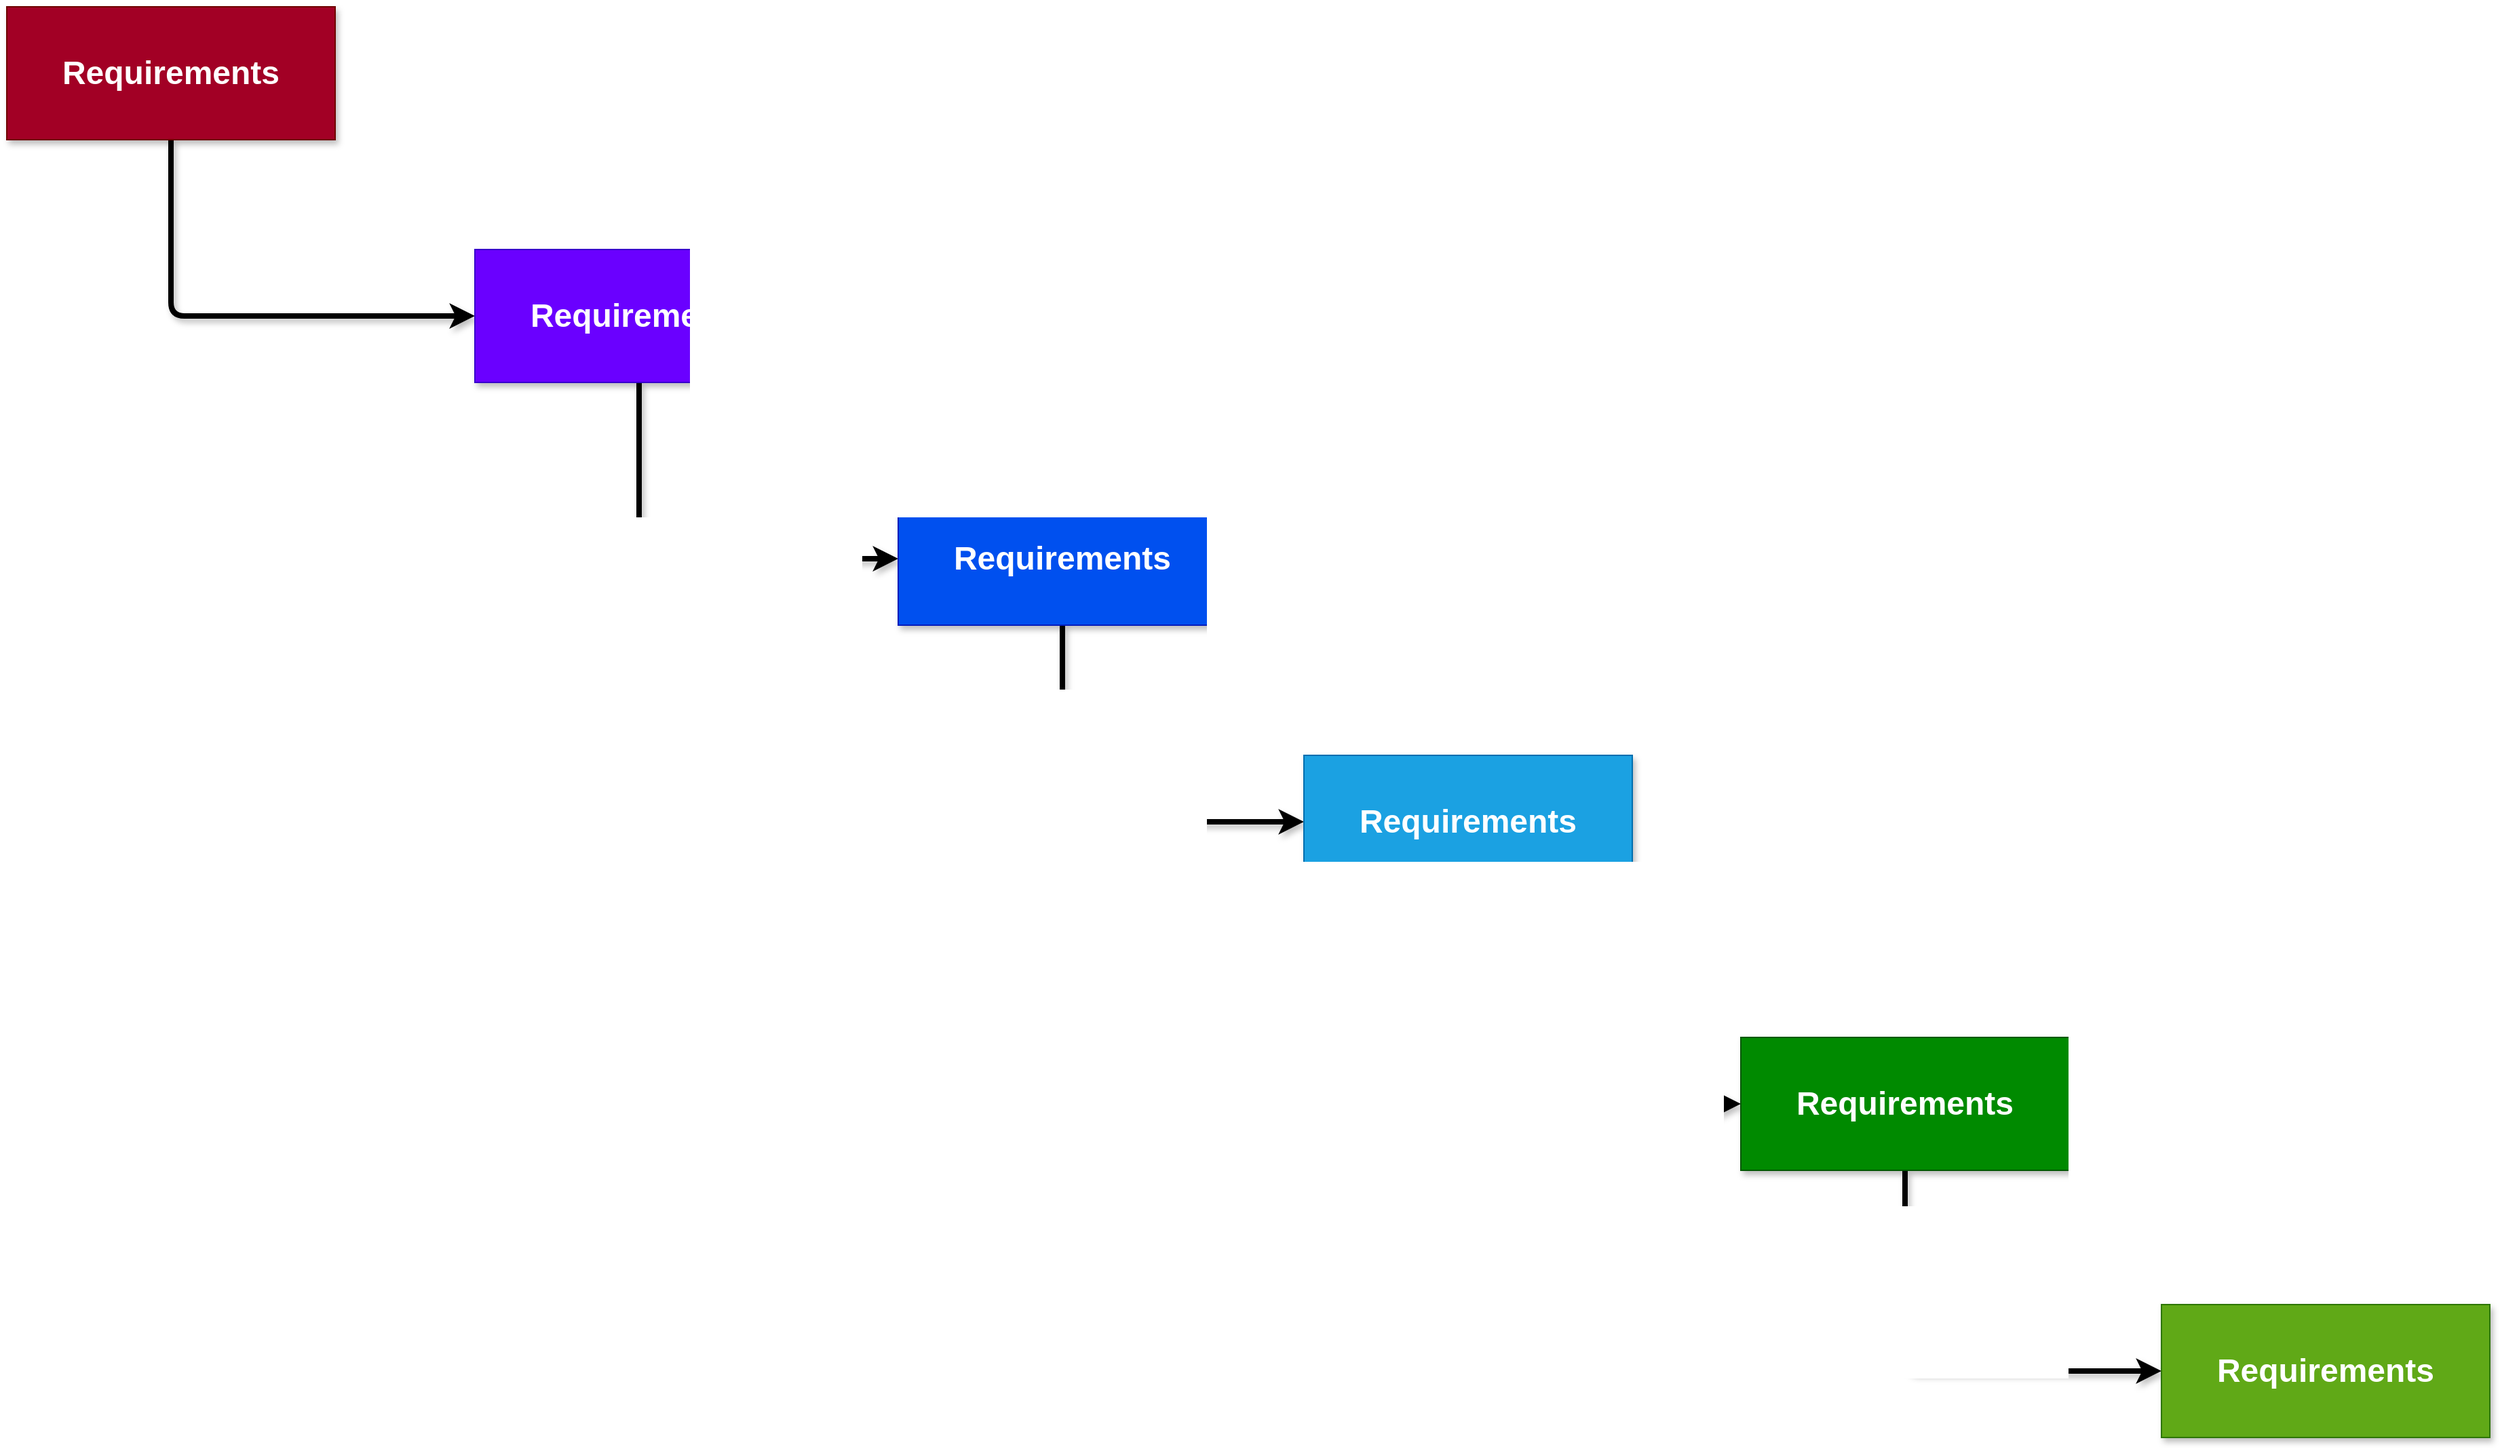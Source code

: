 <mxfile>
    <diagram id="J1EUSJzL5NzH9T5nsDp5" name="Page-1">
        <mxGraphModel dx="2318" dy="1660" grid="0" gridSize="10" guides="1" tooltips="1" connect="1" arrows="1" fold="1" page="1" pageScale="1" pageWidth="1920" pageHeight="1200" background="#ffffff" math="0" shadow="0">
            <root>
                <mxCell id="0"/>
                <mxCell id="1" parent="0"/>
                <mxCell id="8" style="edgeStyle=orthogonalEdgeStyle;html=1;exitX=0.5;exitY=1;exitDx=0;exitDy=0;entryX=0;entryY=0.5;entryDx=0;entryDy=0;fontSize=24;strokeColor=#000000;strokeWidth=4;shadow=1;" edge="1" parent="1" source="2" target="3">
                    <mxGeometry relative="1" as="geometry"/>
                </mxCell>
                <mxCell id="2" value="&lt;b&gt;&lt;font style=&quot;font-size: 24px;&quot;&gt;Requirements&lt;/font&gt;&lt;/b&gt;" style="whiteSpace=wrap;html=1;fillColor=#a20025;strokeColor=#6F0000;fontColor=#ffffff;shadow=1;" vertex="1" parent="1">
                    <mxGeometry x="45" y="45" width="242" height="98" as="geometry"/>
                </mxCell>
                <mxCell id="9" style="edgeStyle=orthogonalEdgeStyle;html=1;exitX=0.5;exitY=1;exitDx=0;exitDy=0;entryX=0;entryY=0.5;entryDx=0;entryDy=0;strokeColor=#000000;strokeWidth=4;fontSize=24;shadow=1;" edge="1" parent="1" source="3" target="4">
                    <mxGeometry relative="1" as="geometry"/>
                </mxCell>
                <mxCell id="3" value="&lt;b&gt;&lt;font style=&quot;font-size: 24px;&quot;&gt;Requirements&lt;/font&gt;&lt;/b&gt;" style="whiteSpace=wrap;html=1;fillColor=#6a00ff;fontColor=#ffffff;strokeColor=#3700CC;shadow=1;" vertex="1" parent="1">
                    <mxGeometry x="390" y="224" width="242" height="98" as="geometry"/>
                </mxCell>
                <mxCell id="10" style="edgeStyle=orthogonalEdgeStyle;html=1;exitX=0.5;exitY=1;exitDx=0;exitDy=0;entryX=0;entryY=0.5;entryDx=0;entryDy=0;strokeColor=#000000;strokeWidth=4;fontSize=24;shadow=1;" edge="1" parent="1" source="4" target="5">
                    <mxGeometry relative="1" as="geometry"/>
                </mxCell>
                <mxCell id="4" value="&lt;b&gt;&lt;font style=&quot;font-size: 24px;&quot;&gt;Requirements&lt;/font&gt;&lt;/b&gt;" style="whiteSpace=wrap;html=1;fillColor=#0050ef;fontColor=#ffffff;strokeColor=#001DBC;shadow=1;" vertex="1" parent="1">
                    <mxGeometry x="702" y="403" width="242" height="98" as="geometry"/>
                </mxCell>
                <mxCell id="11" style="edgeStyle=orthogonalEdgeStyle;html=1;exitX=0.5;exitY=1;exitDx=0;exitDy=0;entryX=0;entryY=0.5;entryDx=0;entryDy=0;strokeColor=#000000;strokeWidth=4;fontSize=24;shadow=1;" edge="1" parent="1" source="5" target="6">
                    <mxGeometry relative="1" as="geometry"/>
                </mxCell>
                <mxCell id="5" value="&lt;b&gt;&lt;font style=&quot;font-size: 24px;&quot;&gt;Requirements&lt;/font&gt;&lt;/b&gt;" style="whiteSpace=wrap;html=1;fillColor=#1ba1e2;fontColor=#ffffff;strokeColor=#006EAF;shadow=1;" vertex="1" parent="1">
                    <mxGeometry x="1001" y="597" width="242" height="98" as="geometry"/>
                </mxCell>
                <mxCell id="12" style="edgeStyle=orthogonalEdgeStyle;html=1;exitX=0.5;exitY=1;exitDx=0;exitDy=0;entryX=0;entryY=0.5;entryDx=0;entryDy=0;strokeColor=#000000;strokeWidth=4;fontSize=24;shadow=1;" edge="1" parent="1" source="6" target="7">
                    <mxGeometry relative="1" as="geometry"/>
                </mxCell>
                <mxCell id="6" value="&lt;b&gt;&lt;font style=&quot;font-size: 24px;&quot;&gt;Requirements&lt;/font&gt;&lt;/b&gt;" style="whiteSpace=wrap;html=1;fillColor=#008a00;fontColor=#ffffff;strokeColor=#005700;shadow=1;" vertex="1" parent="1">
                    <mxGeometry x="1323" y="805" width="242" height="98" as="geometry"/>
                </mxCell>
                <mxCell id="7" value="&lt;b&gt;&lt;font style=&quot;font-size: 24px;&quot;&gt;Requirements&lt;/font&gt;&lt;/b&gt;" style="whiteSpace=wrap;html=1;fillColor=#60a917;fontColor=#ffffff;strokeColor=#2D7600;shadow=1;" vertex="1" parent="1">
                    <mxGeometry x="1633" y="1002" width="242" height="98" as="geometry"/>
                </mxCell>
            </root>
        </mxGraphModel>
    </diagram>
</mxfile>